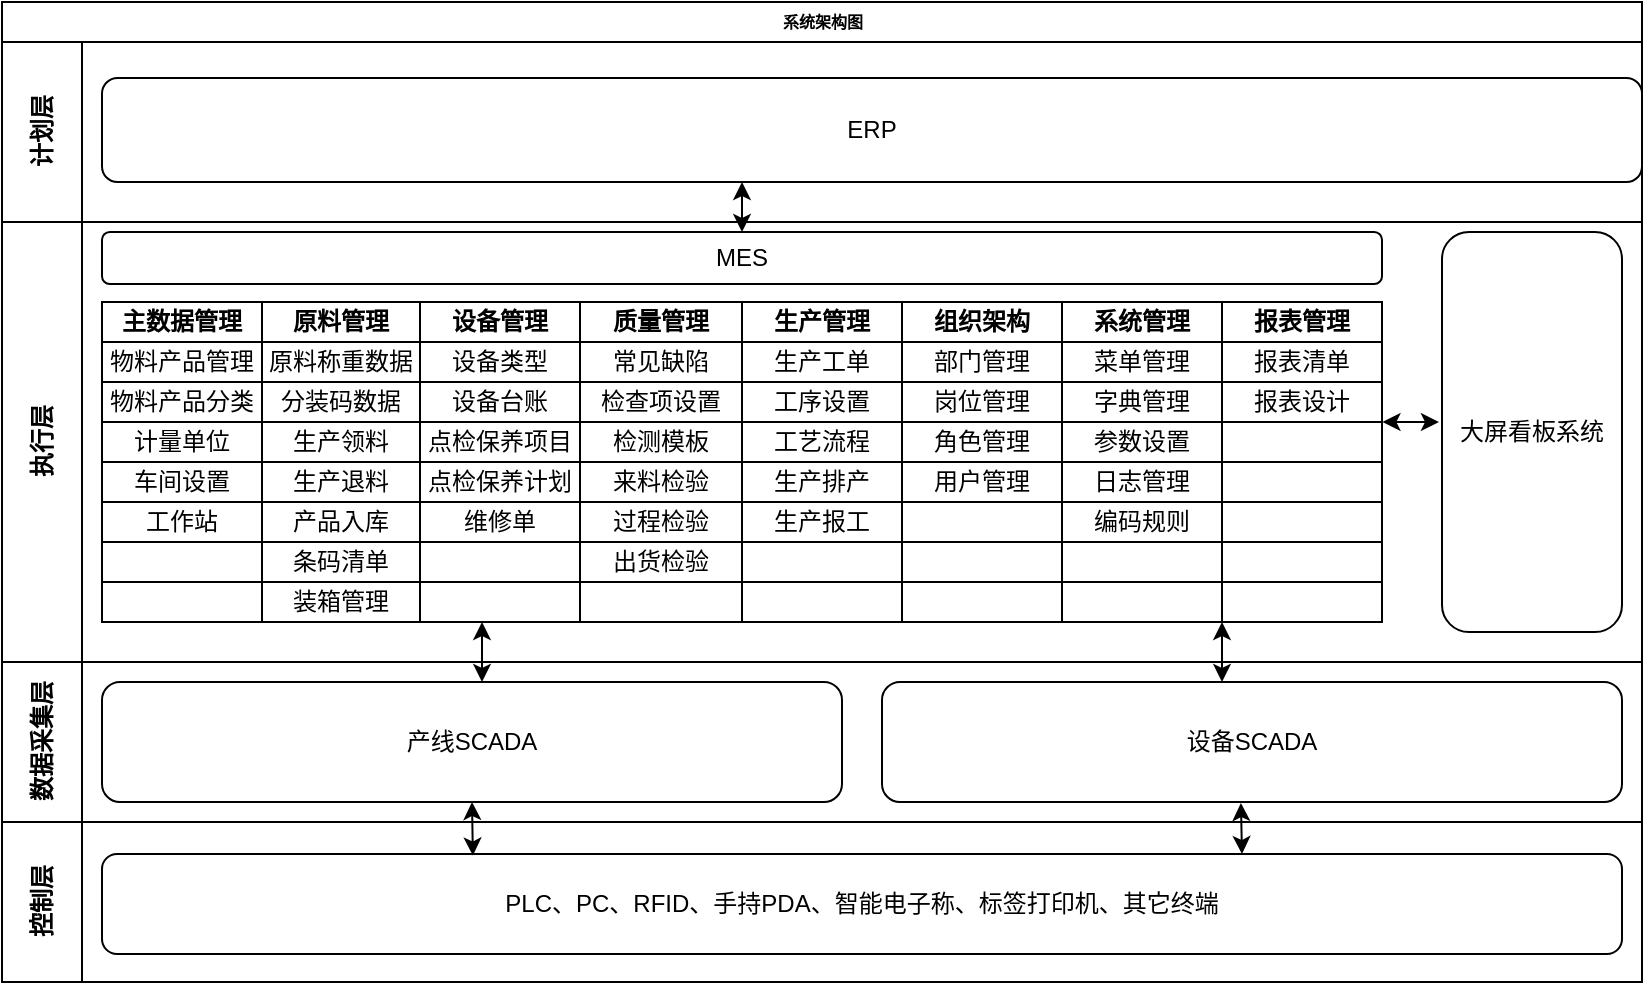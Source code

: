 <mxfile version="21.2.1" type="github">
  <diagram name="Page-1" id="c7488fd3-1785-93aa-aadb-54a6760d102a">
    <mxGraphModel dx="724" dy="385" grid="1" gridSize="10" guides="1" tooltips="1" connect="1" arrows="1" fold="1" page="1" pageScale="1" pageWidth="1100" pageHeight="850" background="none" math="0" shadow="0">
      <root>
        <mxCell id="0" />
        <mxCell id="1" parent="0" />
        <mxCell id="2b4e8129b02d487f-1" value="系统架构图" style="swimlane;html=1;childLayout=stackLayout;horizontal=1;startSize=20;horizontalStack=0;rounded=0;shadow=0;labelBackgroundColor=none;strokeWidth=1;fontFamily=Verdana;fontSize=8;align=center;" parent="1" vertex="1">
          <mxGeometry x="180" y="70" width="820" height="490" as="geometry" />
        </mxCell>
        <mxCell id="2b4e8129b02d487f-2" value="计划层" style="swimlane;html=1;startSize=40;horizontal=0;align=center;" parent="2b4e8129b02d487f-1" vertex="1">
          <mxGeometry y="20" width="820" height="90" as="geometry" />
        </mxCell>
        <mxCell id="jEixtRFuUvfLuJaJq4XK-9" value="ERP" style="rounded=1;whiteSpace=wrap;html=1;" vertex="1" parent="2b4e8129b02d487f-2">
          <mxGeometry x="50" y="18" width="770" height="52" as="geometry" />
        </mxCell>
        <mxCell id="2b4e8129b02d487f-3" value="执行层" style="swimlane;html=1;startSize=40;horizontal=0;" parent="2b4e8129b02d487f-1" vertex="1">
          <mxGeometry y="110" width="820" height="220" as="geometry" />
        </mxCell>
        <mxCell id="jEixtRFuUvfLuJaJq4XK-10" value="MES" style="rounded=1;whiteSpace=wrap;html=1;" vertex="1" parent="2b4e8129b02d487f-3">
          <mxGeometry x="50" y="5" width="640" height="26" as="geometry" />
        </mxCell>
        <mxCell id="jEixtRFuUvfLuJaJq4XK-14" value="" style="childLayout=tableLayout;recursiveResize=0;shadow=0;fillColor=none;" vertex="1" parent="2b4e8129b02d487f-3">
          <mxGeometry x="50" y="40" width="640" height="160" as="geometry" />
        </mxCell>
        <mxCell id="jEixtRFuUvfLuJaJq4XK-15" value="" style="shape=tableRow;horizontal=0;startSize=0;swimlaneHead=0;swimlaneBody=0;top=0;left=0;bottom=0;right=0;dropTarget=0;collapsible=0;recursiveResize=0;expand=0;fontStyle=0;fillColor=none;strokeColor=inherit;" vertex="1" parent="jEixtRFuUvfLuJaJq4XK-14">
          <mxGeometry width="640" height="20" as="geometry" />
        </mxCell>
        <mxCell id="jEixtRFuUvfLuJaJq4XK-31" value="主数据管理" style="connectable=0;recursiveResize=0;strokeColor=inherit;fillColor=none;align=center;whiteSpace=wrap;html=1;fontStyle=1" vertex="1" parent="jEixtRFuUvfLuJaJq4XK-15">
          <mxGeometry width="80" height="20" as="geometry">
            <mxRectangle width="80" height="20" as="alternateBounds" />
          </mxGeometry>
        </mxCell>
        <mxCell id="jEixtRFuUvfLuJaJq4XK-29" value="原料管理" style="connectable=0;recursiveResize=0;strokeColor=inherit;fillColor=none;align=center;whiteSpace=wrap;html=1;fontStyle=1" vertex="1" parent="jEixtRFuUvfLuJaJq4XK-15">
          <mxGeometry x="80" width="79" height="20" as="geometry">
            <mxRectangle width="79" height="20" as="alternateBounds" />
          </mxGeometry>
        </mxCell>
        <mxCell id="jEixtRFuUvfLuJaJq4XK-27" value="&lt;b&gt;设备管理&lt;/b&gt;" style="connectable=0;recursiveResize=0;strokeColor=inherit;fillColor=none;align=center;whiteSpace=wrap;html=1;" vertex="1" parent="jEixtRFuUvfLuJaJq4XK-15">
          <mxGeometry x="159" width="80" height="20" as="geometry">
            <mxRectangle width="80" height="20" as="alternateBounds" />
          </mxGeometry>
        </mxCell>
        <mxCell id="jEixtRFuUvfLuJaJq4XK-16" value="&lt;b&gt;质量管理&lt;/b&gt;" style="connectable=0;recursiveResize=0;strokeColor=inherit;fillColor=none;align=center;whiteSpace=wrap;html=1;" vertex="1" parent="jEixtRFuUvfLuJaJq4XK-15">
          <mxGeometry x="239" width="81" height="20" as="geometry">
            <mxRectangle width="81" height="20" as="alternateBounds" />
          </mxGeometry>
        </mxCell>
        <mxCell id="jEixtRFuUvfLuJaJq4XK-17" value="&lt;b&gt;生产管理&lt;/b&gt;" style="connectable=0;recursiveResize=0;strokeColor=inherit;fillColor=none;align=center;whiteSpace=wrap;html=1;" vertex="1" parent="jEixtRFuUvfLuJaJq4XK-15">
          <mxGeometry x="320" width="80" height="20" as="geometry">
            <mxRectangle width="80" height="20" as="alternateBounds" />
          </mxGeometry>
        </mxCell>
        <mxCell id="jEixtRFuUvfLuJaJq4XK-18" value="&lt;b&gt;组织架构&lt;/b&gt;" style="connectable=0;recursiveResize=0;strokeColor=inherit;fillColor=none;align=center;whiteSpace=wrap;html=1;" vertex="1" parent="jEixtRFuUvfLuJaJq4XK-15">
          <mxGeometry x="400" width="80" height="20" as="geometry">
            <mxRectangle width="80" height="20" as="alternateBounds" />
          </mxGeometry>
        </mxCell>
        <mxCell id="jEixtRFuUvfLuJaJq4XK-83" value="&lt;b&gt;系统管理&lt;/b&gt;" style="connectable=0;recursiveResize=0;strokeColor=inherit;fillColor=none;align=center;whiteSpace=wrap;html=1;" vertex="1" parent="jEixtRFuUvfLuJaJq4XK-15">
          <mxGeometry x="480" width="80" height="20" as="geometry">
            <mxRectangle width="80" height="20" as="alternateBounds" />
          </mxGeometry>
        </mxCell>
        <mxCell id="jEixtRFuUvfLuJaJq4XK-91" value="&lt;b&gt;报表管理&lt;/b&gt;" style="connectable=0;recursiveResize=0;strokeColor=inherit;fillColor=none;align=center;whiteSpace=wrap;html=1;" vertex="1" parent="jEixtRFuUvfLuJaJq4XK-15">
          <mxGeometry x="560" width="80" height="20" as="geometry">
            <mxRectangle width="80" height="20" as="alternateBounds" />
          </mxGeometry>
        </mxCell>
        <mxCell id="jEixtRFuUvfLuJaJq4XK-19" style="shape=tableRow;horizontal=0;startSize=0;swimlaneHead=0;swimlaneBody=0;top=0;left=0;bottom=0;right=0;dropTarget=0;collapsible=0;recursiveResize=0;expand=0;fontStyle=0;fillColor=none;strokeColor=inherit;" vertex="1" parent="jEixtRFuUvfLuJaJq4XK-14">
          <mxGeometry y="20" width="640" height="20" as="geometry" />
        </mxCell>
        <mxCell id="jEixtRFuUvfLuJaJq4XK-32" value="物料产品管理" style="connectable=0;recursiveResize=0;strokeColor=inherit;fillColor=none;align=center;whiteSpace=wrap;html=1;" vertex="1" parent="jEixtRFuUvfLuJaJq4XK-19">
          <mxGeometry width="80" height="20" as="geometry">
            <mxRectangle width="80" height="20" as="alternateBounds" />
          </mxGeometry>
        </mxCell>
        <mxCell id="jEixtRFuUvfLuJaJq4XK-30" value="原料称重数据" style="connectable=0;recursiveResize=0;strokeColor=inherit;fillColor=none;align=center;whiteSpace=wrap;html=1;" vertex="1" parent="jEixtRFuUvfLuJaJq4XK-19">
          <mxGeometry x="80" width="79" height="20" as="geometry">
            <mxRectangle width="79" height="20" as="alternateBounds" />
          </mxGeometry>
        </mxCell>
        <mxCell id="jEixtRFuUvfLuJaJq4XK-28" value="设备类型" style="connectable=0;recursiveResize=0;strokeColor=inherit;fillColor=none;align=center;whiteSpace=wrap;html=1;" vertex="1" parent="jEixtRFuUvfLuJaJq4XK-19">
          <mxGeometry x="159" width="80" height="20" as="geometry">
            <mxRectangle width="80" height="20" as="alternateBounds" />
          </mxGeometry>
        </mxCell>
        <mxCell id="jEixtRFuUvfLuJaJq4XK-20" value="常见缺陷" style="connectable=0;recursiveResize=0;strokeColor=inherit;fillColor=none;align=center;whiteSpace=wrap;html=1;" vertex="1" parent="jEixtRFuUvfLuJaJq4XK-19">
          <mxGeometry x="239" width="81" height="20" as="geometry">
            <mxRectangle width="81" height="20" as="alternateBounds" />
          </mxGeometry>
        </mxCell>
        <mxCell id="jEixtRFuUvfLuJaJq4XK-21" value="生产工单" style="connectable=0;recursiveResize=0;strokeColor=inherit;fillColor=none;align=center;whiteSpace=wrap;html=1;" vertex="1" parent="jEixtRFuUvfLuJaJq4XK-19">
          <mxGeometry x="320" width="80" height="20" as="geometry">
            <mxRectangle width="80" height="20" as="alternateBounds" />
          </mxGeometry>
        </mxCell>
        <mxCell id="jEixtRFuUvfLuJaJq4XK-22" value="部门管理" style="connectable=0;recursiveResize=0;strokeColor=inherit;fillColor=none;align=center;whiteSpace=wrap;html=1;" vertex="1" parent="jEixtRFuUvfLuJaJq4XK-19">
          <mxGeometry x="400" width="80" height="20" as="geometry">
            <mxRectangle width="80" height="20" as="alternateBounds" />
          </mxGeometry>
        </mxCell>
        <mxCell id="jEixtRFuUvfLuJaJq4XK-84" value="菜单管理" style="connectable=0;recursiveResize=0;strokeColor=inherit;fillColor=none;align=center;whiteSpace=wrap;html=1;" vertex="1" parent="jEixtRFuUvfLuJaJq4XK-19">
          <mxGeometry x="480" width="80" height="20" as="geometry">
            <mxRectangle width="80" height="20" as="alternateBounds" />
          </mxGeometry>
        </mxCell>
        <mxCell id="jEixtRFuUvfLuJaJq4XK-92" value="报表清单" style="connectable=0;recursiveResize=0;strokeColor=inherit;fillColor=none;align=center;whiteSpace=wrap;html=1;" vertex="1" parent="jEixtRFuUvfLuJaJq4XK-19">
          <mxGeometry x="560" width="80" height="20" as="geometry">
            <mxRectangle width="80" height="20" as="alternateBounds" />
          </mxGeometry>
        </mxCell>
        <mxCell id="jEixtRFuUvfLuJaJq4XK-33" style="shape=tableRow;horizontal=0;startSize=0;swimlaneHead=0;swimlaneBody=0;top=0;left=0;bottom=0;right=0;dropTarget=0;collapsible=0;recursiveResize=0;expand=0;fontStyle=0;fillColor=none;strokeColor=inherit;" vertex="1" parent="jEixtRFuUvfLuJaJq4XK-14">
          <mxGeometry y="40" width="640" height="20" as="geometry" />
        </mxCell>
        <mxCell id="jEixtRFuUvfLuJaJq4XK-34" value="物料产品分类" style="connectable=0;recursiveResize=0;strokeColor=inherit;fillColor=none;align=center;whiteSpace=wrap;html=1;" vertex="1" parent="jEixtRFuUvfLuJaJq4XK-33">
          <mxGeometry width="80" height="20" as="geometry">
            <mxRectangle width="80" height="20" as="alternateBounds" />
          </mxGeometry>
        </mxCell>
        <mxCell id="jEixtRFuUvfLuJaJq4XK-35" value="分装码数据" style="connectable=0;recursiveResize=0;strokeColor=inherit;fillColor=none;align=center;whiteSpace=wrap;html=1;" vertex="1" parent="jEixtRFuUvfLuJaJq4XK-33">
          <mxGeometry x="80" width="79" height="20" as="geometry">
            <mxRectangle width="79" height="20" as="alternateBounds" />
          </mxGeometry>
        </mxCell>
        <mxCell id="jEixtRFuUvfLuJaJq4XK-36" value="设备台账" style="connectable=0;recursiveResize=0;strokeColor=inherit;fillColor=none;align=center;whiteSpace=wrap;html=1;" vertex="1" parent="jEixtRFuUvfLuJaJq4XK-33">
          <mxGeometry x="159" width="80" height="20" as="geometry">
            <mxRectangle width="80" height="20" as="alternateBounds" />
          </mxGeometry>
        </mxCell>
        <mxCell id="jEixtRFuUvfLuJaJq4XK-37" value="检查项设置" style="connectable=0;recursiveResize=0;strokeColor=inherit;fillColor=none;align=center;whiteSpace=wrap;html=1;" vertex="1" parent="jEixtRFuUvfLuJaJq4XK-33">
          <mxGeometry x="239" width="81" height="20" as="geometry">
            <mxRectangle width="81" height="20" as="alternateBounds" />
          </mxGeometry>
        </mxCell>
        <mxCell id="jEixtRFuUvfLuJaJq4XK-38" value="工序设置" style="connectable=0;recursiveResize=0;strokeColor=inherit;fillColor=none;align=center;whiteSpace=wrap;html=1;" vertex="1" parent="jEixtRFuUvfLuJaJq4XK-33">
          <mxGeometry x="320" width="80" height="20" as="geometry">
            <mxRectangle width="80" height="20" as="alternateBounds" />
          </mxGeometry>
        </mxCell>
        <mxCell id="jEixtRFuUvfLuJaJq4XK-39" value="岗位管理" style="connectable=0;recursiveResize=0;strokeColor=inherit;fillColor=none;align=center;whiteSpace=wrap;html=1;" vertex="1" parent="jEixtRFuUvfLuJaJq4XK-33">
          <mxGeometry x="400" width="80" height="20" as="geometry">
            <mxRectangle width="80" height="20" as="alternateBounds" />
          </mxGeometry>
        </mxCell>
        <mxCell id="jEixtRFuUvfLuJaJq4XK-85" value="字典管理" style="connectable=0;recursiveResize=0;strokeColor=inherit;fillColor=none;align=center;whiteSpace=wrap;html=1;" vertex="1" parent="jEixtRFuUvfLuJaJq4XK-33">
          <mxGeometry x="480" width="80" height="20" as="geometry">
            <mxRectangle width="80" height="20" as="alternateBounds" />
          </mxGeometry>
        </mxCell>
        <mxCell id="jEixtRFuUvfLuJaJq4XK-93" value="报表设计" style="connectable=0;recursiveResize=0;strokeColor=inherit;fillColor=none;align=center;whiteSpace=wrap;html=1;" vertex="1" parent="jEixtRFuUvfLuJaJq4XK-33">
          <mxGeometry x="560" width="80" height="20" as="geometry">
            <mxRectangle width="80" height="20" as="alternateBounds" />
          </mxGeometry>
        </mxCell>
        <mxCell id="jEixtRFuUvfLuJaJq4XK-40" style="shape=tableRow;horizontal=0;startSize=0;swimlaneHead=0;swimlaneBody=0;top=0;left=0;bottom=0;right=0;dropTarget=0;collapsible=0;recursiveResize=0;expand=0;fontStyle=0;fillColor=none;strokeColor=inherit;" vertex="1" parent="jEixtRFuUvfLuJaJq4XK-14">
          <mxGeometry y="60" width="640" height="20" as="geometry" />
        </mxCell>
        <mxCell id="jEixtRFuUvfLuJaJq4XK-41" value="计量单位" style="connectable=0;recursiveResize=0;strokeColor=inherit;fillColor=none;align=center;whiteSpace=wrap;html=1;" vertex="1" parent="jEixtRFuUvfLuJaJq4XK-40">
          <mxGeometry width="80" height="20" as="geometry">
            <mxRectangle width="80" height="20" as="alternateBounds" />
          </mxGeometry>
        </mxCell>
        <mxCell id="jEixtRFuUvfLuJaJq4XK-42" value="生产领料" style="connectable=0;recursiveResize=0;strokeColor=inherit;fillColor=none;align=center;whiteSpace=wrap;html=1;" vertex="1" parent="jEixtRFuUvfLuJaJq4XK-40">
          <mxGeometry x="80" width="79" height="20" as="geometry">
            <mxRectangle width="79" height="20" as="alternateBounds" />
          </mxGeometry>
        </mxCell>
        <mxCell id="jEixtRFuUvfLuJaJq4XK-43" value="点检保养项目" style="connectable=0;recursiveResize=0;strokeColor=inherit;fillColor=none;align=center;whiteSpace=wrap;html=1;" vertex="1" parent="jEixtRFuUvfLuJaJq4XK-40">
          <mxGeometry x="159" width="80" height="20" as="geometry">
            <mxRectangle width="80" height="20" as="alternateBounds" />
          </mxGeometry>
        </mxCell>
        <mxCell id="jEixtRFuUvfLuJaJq4XK-44" value="检测模板" style="connectable=0;recursiveResize=0;strokeColor=inherit;fillColor=none;align=center;whiteSpace=wrap;html=1;" vertex="1" parent="jEixtRFuUvfLuJaJq4XK-40">
          <mxGeometry x="239" width="81" height="20" as="geometry">
            <mxRectangle width="81" height="20" as="alternateBounds" />
          </mxGeometry>
        </mxCell>
        <mxCell id="jEixtRFuUvfLuJaJq4XK-45" value="工艺流程" style="connectable=0;recursiveResize=0;strokeColor=inherit;fillColor=none;align=center;whiteSpace=wrap;html=1;" vertex="1" parent="jEixtRFuUvfLuJaJq4XK-40">
          <mxGeometry x="320" width="80" height="20" as="geometry">
            <mxRectangle width="80" height="20" as="alternateBounds" />
          </mxGeometry>
        </mxCell>
        <mxCell id="jEixtRFuUvfLuJaJq4XK-46" value="角色管理" style="connectable=0;recursiveResize=0;strokeColor=inherit;fillColor=none;align=center;whiteSpace=wrap;html=1;" vertex="1" parent="jEixtRFuUvfLuJaJq4XK-40">
          <mxGeometry x="400" width="80" height="20" as="geometry">
            <mxRectangle width="80" height="20" as="alternateBounds" />
          </mxGeometry>
        </mxCell>
        <mxCell id="jEixtRFuUvfLuJaJq4XK-86" value="参数设置" style="connectable=0;recursiveResize=0;strokeColor=inherit;fillColor=none;align=center;whiteSpace=wrap;html=1;" vertex="1" parent="jEixtRFuUvfLuJaJq4XK-40">
          <mxGeometry x="480" width="80" height="20" as="geometry">
            <mxRectangle width="80" height="20" as="alternateBounds" />
          </mxGeometry>
        </mxCell>
        <mxCell id="jEixtRFuUvfLuJaJq4XK-94" style="connectable=0;recursiveResize=0;strokeColor=inherit;fillColor=none;align=center;whiteSpace=wrap;html=1;" vertex="1" parent="jEixtRFuUvfLuJaJq4XK-40">
          <mxGeometry x="560" width="80" height="20" as="geometry">
            <mxRectangle width="80" height="20" as="alternateBounds" />
          </mxGeometry>
        </mxCell>
        <mxCell id="jEixtRFuUvfLuJaJq4XK-54" style="shape=tableRow;horizontal=0;startSize=0;swimlaneHead=0;swimlaneBody=0;top=0;left=0;bottom=0;right=0;dropTarget=0;collapsible=0;recursiveResize=0;expand=0;fontStyle=0;fillColor=none;strokeColor=inherit;" vertex="1" parent="jEixtRFuUvfLuJaJq4XK-14">
          <mxGeometry y="80" width="640" height="20" as="geometry" />
        </mxCell>
        <mxCell id="jEixtRFuUvfLuJaJq4XK-55" value="车间设置" style="connectable=0;recursiveResize=0;strokeColor=inherit;fillColor=none;align=center;whiteSpace=wrap;html=1;" vertex="1" parent="jEixtRFuUvfLuJaJq4XK-54">
          <mxGeometry width="80" height="20" as="geometry">
            <mxRectangle width="80" height="20" as="alternateBounds" />
          </mxGeometry>
        </mxCell>
        <mxCell id="jEixtRFuUvfLuJaJq4XK-56" value="生产退料" style="connectable=0;recursiveResize=0;strokeColor=inherit;fillColor=none;align=center;whiteSpace=wrap;html=1;" vertex="1" parent="jEixtRFuUvfLuJaJq4XK-54">
          <mxGeometry x="80" width="79" height="20" as="geometry">
            <mxRectangle width="79" height="20" as="alternateBounds" />
          </mxGeometry>
        </mxCell>
        <mxCell id="jEixtRFuUvfLuJaJq4XK-57" value="点检保养计划" style="connectable=0;recursiveResize=0;strokeColor=inherit;fillColor=none;align=center;whiteSpace=wrap;html=1;" vertex="1" parent="jEixtRFuUvfLuJaJq4XK-54">
          <mxGeometry x="159" width="80" height="20" as="geometry">
            <mxRectangle width="80" height="20" as="alternateBounds" />
          </mxGeometry>
        </mxCell>
        <mxCell id="jEixtRFuUvfLuJaJq4XK-58" value="来料检验" style="connectable=0;recursiveResize=0;strokeColor=inherit;fillColor=none;align=center;whiteSpace=wrap;html=1;" vertex="1" parent="jEixtRFuUvfLuJaJq4XK-54">
          <mxGeometry x="239" width="81" height="20" as="geometry">
            <mxRectangle width="81" height="20" as="alternateBounds" />
          </mxGeometry>
        </mxCell>
        <mxCell id="jEixtRFuUvfLuJaJq4XK-59" value="生产排产" style="connectable=0;recursiveResize=0;strokeColor=inherit;fillColor=none;align=center;whiteSpace=wrap;html=1;" vertex="1" parent="jEixtRFuUvfLuJaJq4XK-54">
          <mxGeometry x="320" width="80" height="20" as="geometry">
            <mxRectangle width="80" height="20" as="alternateBounds" />
          </mxGeometry>
        </mxCell>
        <mxCell id="jEixtRFuUvfLuJaJq4XK-60" value="用户管理" style="connectable=0;recursiveResize=0;strokeColor=inherit;fillColor=none;align=center;whiteSpace=wrap;html=1;" vertex="1" parent="jEixtRFuUvfLuJaJq4XK-54">
          <mxGeometry x="400" width="80" height="20" as="geometry">
            <mxRectangle width="80" height="20" as="alternateBounds" />
          </mxGeometry>
        </mxCell>
        <mxCell id="jEixtRFuUvfLuJaJq4XK-87" value="日志管理" style="connectable=0;recursiveResize=0;strokeColor=inherit;fillColor=none;align=center;whiteSpace=wrap;html=1;" vertex="1" parent="jEixtRFuUvfLuJaJq4XK-54">
          <mxGeometry x="480" width="80" height="20" as="geometry">
            <mxRectangle width="80" height="20" as="alternateBounds" />
          </mxGeometry>
        </mxCell>
        <mxCell id="jEixtRFuUvfLuJaJq4XK-95" style="connectable=0;recursiveResize=0;strokeColor=inherit;fillColor=none;align=center;whiteSpace=wrap;html=1;" vertex="1" parent="jEixtRFuUvfLuJaJq4XK-54">
          <mxGeometry x="560" width="80" height="20" as="geometry">
            <mxRectangle width="80" height="20" as="alternateBounds" />
          </mxGeometry>
        </mxCell>
        <mxCell id="jEixtRFuUvfLuJaJq4XK-47" style="shape=tableRow;horizontal=0;startSize=0;swimlaneHead=0;swimlaneBody=0;top=0;left=0;bottom=0;right=0;dropTarget=0;collapsible=0;recursiveResize=0;expand=0;fontStyle=0;fillColor=none;strokeColor=inherit;" vertex="1" parent="jEixtRFuUvfLuJaJq4XK-14">
          <mxGeometry y="100" width="640" height="20" as="geometry" />
        </mxCell>
        <mxCell id="jEixtRFuUvfLuJaJq4XK-48" value="工作站" style="connectable=0;recursiveResize=0;strokeColor=inherit;fillColor=none;align=center;whiteSpace=wrap;html=1;" vertex="1" parent="jEixtRFuUvfLuJaJq4XK-47">
          <mxGeometry width="80" height="20" as="geometry">
            <mxRectangle width="80" height="20" as="alternateBounds" />
          </mxGeometry>
        </mxCell>
        <mxCell id="jEixtRFuUvfLuJaJq4XK-49" value="产品入库" style="connectable=0;recursiveResize=0;strokeColor=inherit;fillColor=none;align=center;whiteSpace=wrap;html=1;" vertex="1" parent="jEixtRFuUvfLuJaJq4XK-47">
          <mxGeometry x="80" width="79" height="20" as="geometry">
            <mxRectangle width="79" height="20" as="alternateBounds" />
          </mxGeometry>
        </mxCell>
        <mxCell id="jEixtRFuUvfLuJaJq4XK-50" value="维修单" style="connectable=0;recursiveResize=0;strokeColor=inherit;fillColor=none;align=center;whiteSpace=wrap;html=1;" vertex="1" parent="jEixtRFuUvfLuJaJq4XK-47">
          <mxGeometry x="159" width="80" height="20" as="geometry">
            <mxRectangle width="80" height="20" as="alternateBounds" />
          </mxGeometry>
        </mxCell>
        <mxCell id="jEixtRFuUvfLuJaJq4XK-51" value="过程检验" style="connectable=0;recursiveResize=0;strokeColor=inherit;fillColor=none;align=center;whiteSpace=wrap;html=1;" vertex="1" parent="jEixtRFuUvfLuJaJq4XK-47">
          <mxGeometry x="239" width="81" height="20" as="geometry">
            <mxRectangle width="81" height="20" as="alternateBounds" />
          </mxGeometry>
        </mxCell>
        <mxCell id="jEixtRFuUvfLuJaJq4XK-52" value="生产报工" style="connectable=0;recursiveResize=0;strokeColor=inherit;fillColor=none;align=center;whiteSpace=wrap;html=1;" vertex="1" parent="jEixtRFuUvfLuJaJq4XK-47">
          <mxGeometry x="320" width="80" height="20" as="geometry">
            <mxRectangle width="80" height="20" as="alternateBounds" />
          </mxGeometry>
        </mxCell>
        <mxCell id="jEixtRFuUvfLuJaJq4XK-53" style="connectable=0;recursiveResize=0;strokeColor=inherit;fillColor=none;align=center;whiteSpace=wrap;html=1;" vertex="1" parent="jEixtRFuUvfLuJaJq4XK-47">
          <mxGeometry x="400" width="80" height="20" as="geometry">
            <mxRectangle width="80" height="20" as="alternateBounds" />
          </mxGeometry>
        </mxCell>
        <mxCell id="jEixtRFuUvfLuJaJq4XK-88" value="编码规则" style="connectable=0;recursiveResize=0;strokeColor=inherit;fillColor=none;align=center;whiteSpace=wrap;html=1;" vertex="1" parent="jEixtRFuUvfLuJaJq4XK-47">
          <mxGeometry x="480" width="80" height="20" as="geometry">
            <mxRectangle width="80" height="20" as="alternateBounds" />
          </mxGeometry>
        </mxCell>
        <mxCell id="jEixtRFuUvfLuJaJq4XK-96" style="connectable=0;recursiveResize=0;strokeColor=inherit;fillColor=none;align=center;whiteSpace=wrap;html=1;" vertex="1" parent="jEixtRFuUvfLuJaJq4XK-47">
          <mxGeometry x="560" width="80" height="20" as="geometry">
            <mxRectangle width="80" height="20" as="alternateBounds" />
          </mxGeometry>
        </mxCell>
        <mxCell id="jEixtRFuUvfLuJaJq4XK-68" style="shape=tableRow;horizontal=0;startSize=0;swimlaneHead=0;swimlaneBody=0;top=0;left=0;bottom=0;right=0;dropTarget=0;collapsible=0;recursiveResize=0;expand=0;fontStyle=0;fillColor=none;strokeColor=inherit;" vertex="1" parent="jEixtRFuUvfLuJaJq4XK-14">
          <mxGeometry y="120" width="640" height="20" as="geometry" />
        </mxCell>
        <mxCell id="jEixtRFuUvfLuJaJq4XK-69" style="connectable=0;recursiveResize=0;strokeColor=inherit;fillColor=none;align=center;whiteSpace=wrap;html=1;" vertex="1" parent="jEixtRFuUvfLuJaJq4XK-68">
          <mxGeometry width="80" height="20" as="geometry">
            <mxRectangle width="80" height="20" as="alternateBounds" />
          </mxGeometry>
        </mxCell>
        <mxCell id="jEixtRFuUvfLuJaJq4XK-70" value="条码清单" style="connectable=0;recursiveResize=0;strokeColor=inherit;fillColor=none;align=center;whiteSpace=wrap;html=1;" vertex="1" parent="jEixtRFuUvfLuJaJq4XK-68">
          <mxGeometry x="80" width="79" height="20" as="geometry">
            <mxRectangle width="79" height="20" as="alternateBounds" />
          </mxGeometry>
        </mxCell>
        <mxCell id="jEixtRFuUvfLuJaJq4XK-71" style="connectable=0;recursiveResize=0;strokeColor=inherit;fillColor=none;align=center;whiteSpace=wrap;html=1;" vertex="1" parent="jEixtRFuUvfLuJaJq4XK-68">
          <mxGeometry x="159" width="80" height="20" as="geometry">
            <mxRectangle width="80" height="20" as="alternateBounds" />
          </mxGeometry>
        </mxCell>
        <mxCell id="jEixtRFuUvfLuJaJq4XK-72" value="出货检验" style="connectable=0;recursiveResize=0;strokeColor=inherit;fillColor=none;align=center;whiteSpace=wrap;html=1;" vertex="1" parent="jEixtRFuUvfLuJaJq4XK-68">
          <mxGeometry x="239" width="81" height="20" as="geometry">
            <mxRectangle width="81" height="20" as="alternateBounds" />
          </mxGeometry>
        </mxCell>
        <mxCell id="jEixtRFuUvfLuJaJq4XK-73" style="connectable=0;recursiveResize=0;strokeColor=inherit;fillColor=none;align=center;whiteSpace=wrap;html=1;" vertex="1" parent="jEixtRFuUvfLuJaJq4XK-68">
          <mxGeometry x="320" width="80" height="20" as="geometry">
            <mxRectangle width="80" height="20" as="alternateBounds" />
          </mxGeometry>
        </mxCell>
        <mxCell id="jEixtRFuUvfLuJaJq4XK-74" style="connectable=0;recursiveResize=0;strokeColor=inherit;fillColor=none;align=center;whiteSpace=wrap;html=1;" vertex="1" parent="jEixtRFuUvfLuJaJq4XK-68">
          <mxGeometry x="400" width="80" height="20" as="geometry">
            <mxRectangle width="80" height="20" as="alternateBounds" />
          </mxGeometry>
        </mxCell>
        <mxCell id="jEixtRFuUvfLuJaJq4XK-89" style="connectable=0;recursiveResize=0;strokeColor=inherit;fillColor=none;align=center;whiteSpace=wrap;html=1;" vertex="1" parent="jEixtRFuUvfLuJaJq4XK-68">
          <mxGeometry x="480" width="80" height="20" as="geometry">
            <mxRectangle width="80" height="20" as="alternateBounds" />
          </mxGeometry>
        </mxCell>
        <mxCell id="jEixtRFuUvfLuJaJq4XK-97" style="connectable=0;recursiveResize=0;strokeColor=inherit;fillColor=none;align=center;whiteSpace=wrap;html=1;" vertex="1" parent="jEixtRFuUvfLuJaJq4XK-68">
          <mxGeometry x="560" width="80" height="20" as="geometry">
            <mxRectangle width="80" height="20" as="alternateBounds" />
          </mxGeometry>
        </mxCell>
        <mxCell id="jEixtRFuUvfLuJaJq4XK-61" style="shape=tableRow;horizontal=0;startSize=0;swimlaneHead=0;swimlaneBody=0;top=0;left=0;bottom=0;right=0;dropTarget=0;collapsible=0;recursiveResize=0;expand=0;fontStyle=0;fillColor=none;strokeColor=inherit;" vertex="1" parent="jEixtRFuUvfLuJaJq4XK-14">
          <mxGeometry y="140" width="640" height="20" as="geometry" />
        </mxCell>
        <mxCell id="jEixtRFuUvfLuJaJq4XK-62" style="connectable=0;recursiveResize=0;strokeColor=inherit;fillColor=none;align=center;whiteSpace=wrap;html=1;" vertex="1" parent="jEixtRFuUvfLuJaJq4XK-61">
          <mxGeometry width="80" height="20" as="geometry">
            <mxRectangle width="80" height="20" as="alternateBounds" />
          </mxGeometry>
        </mxCell>
        <mxCell id="jEixtRFuUvfLuJaJq4XK-63" value="装箱管理" style="connectable=0;recursiveResize=0;strokeColor=inherit;fillColor=none;align=center;whiteSpace=wrap;html=1;" vertex="1" parent="jEixtRFuUvfLuJaJq4XK-61">
          <mxGeometry x="80" width="79" height="20" as="geometry">
            <mxRectangle width="79" height="20" as="alternateBounds" />
          </mxGeometry>
        </mxCell>
        <mxCell id="jEixtRFuUvfLuJaJq4XK-64" style="connectable=0;recursiveResize=0;strokeColor=inherit;fillColor=none;align=center;whiteSpace=wrap;html=1;" vertex="1" parent="jEixtRFuUvfLuJaJq4XK-61">
          <mxGeometry x="159" width="80" height="20" as="geometry">
            <mxRectangle width="80" height="20" as="alternateBounds" />
          </mxGeometry>
        </mxCell>
        <mxCell id="jEixtRFuUvfLuJaJq4XK-65" style="connectable=0;recursiveResize=0;strokeColor=inherit;fillColor=none;align=center;whiteSpace=wrap;html=1;" vertex="1" parent="jEixtRFuUvfLuJaJq4XK-61">
          <mxGeometry x="239" width="81" height="20" as="geometry">
            <mxRectangle width="81" height="20" as="alternateBounds" />
          </mxGeometry>
        </mxCell>
        <mxCell id="jEixtRFuUvfLuJaJq4XK-66" style="connectable=0;recursiveResize=0;strokeColor=inherit;fillColor=none;align=center;whiteSpace=wrap;html=1;" vertex="1" parent="jEixtRFuUvfLuJaJq4XK-61">
          <mxGeometry x="320" width="80" height="20" as="geometry">
            <mxRectangle width="80" height="20" as="alternateBounds" />
          </mxGeometry>
        </mxCell>
        <mxCell id="jEixtRFuUvfLuJaJq4XK-67" style="connectable=0;recursiveResize=0;strokeColor=inherit;fillColor=none;align=center;whiteSpace=wrap;html=1;" vertex="1" parent="jEixtRFuUvfLuJaJq4XK-61">
          <mxGeometry x="400" width="80" height="20" as="geometry">
            <mxRectangle width="80" height="20" as="alternateBounds" />
          </mxGeometry>
        </mxCell>
        <mxCell id="jEixtRFuUvfLuJaJq4XK-90" style="connectable=0;recursiveResize=0;strokeColor=inherit;fillColor=none;align=center;whiteSpace=wrap;html=1;" vertex="1" parent="jEixtRFuUvfLuJaJq4XK-61">
          <mxGeometry x="480" width="80" height="20" as="geometry">
            <mxRectangle width="80" height="20" as="alternateBounds" />
          </mxGeometry>
        </mxCell>
        <mxCell id="jEixtRFuUvfLuJaJq4XK-98" style="connectable=0;recursiveResize=0;strokeColor=inherit;fillColor=none;align=center;whiteSpace=wrap;html=1;" vertex="1" parent="jEixtRFuUvfLuJaJq4XK-61">
          <mxGeometry x="560" width="80" height="20" as="geometry">
            <mxRectangle width="80" height="20" as="alternateBounds" />
          </mxGeometry>
        </mxCell>
        <mxCell id="jEixtRFuUvfLuJaJq4XK-102" value="大屏看板系统" style="rounded=1;whiteSpace=wrap;html=1;" vertex="1" parent="2b4e8129b02d487f-3">
          <mxGeometry x="720" y="5" width="90" height="200" as="geometry" />
        </mxCell>
        <mxCell id="jEixtRFuUvfLuJaJq4XK-109" value="" style="endArrow=classic;startArrow=classic;html=1;rounded=0;" edge="1" parent="2b4e8129b02d487f-3">
          <mxGeometry width="50" height="50" relative="1" as="geometry">
            <mxPoint x="610" y="230" as="sourcePoint" />
            <mxPoint x="610" y="200" as="targetPoint" />
          </mxGeometry>
        </mxCell>
        <mxCell id="jEixtRFuUvfLuJaJq4XK-114" value="" style="endArrow=classic;startArrow=classic;html=1;rounded=0;exitX=-0.017;exitY=0.475;exitDx=0;exitDy=0;exitPerimeter=0;" edge="1" parent="2b4e8129b02d487f-3" source="jEixtRFuUvfLuJaJq4XK-102">
          <mxGeometry width="50" height="50" relative="1" as="geometry">
            <mxPoint x="690" y="120" as="sourcePoint" />
            <mxPoint x="690.24" y="100" as="targetPoint" />
          </mxGeometry>
        </mxCell>
        <mxCell id="jEixtRFuUvfLuJaJq4XK-108" value="" style="endArrow=classic;startArrow=classic;html=1;rounded=0;" edge="1" parent="2b4e8129b02d487f-3">
          <mxGeometry width="50" height="50" relative="1" as="geometry">
            <mxPoint x="240" y="230" as="sourcePoint" />
            <mxPoint x="240" y="200" as="targetPoint" />
          </mxGeometry>
        </mxCell>
        <mxCell id="2b4e8129b02d487f-4" value="数据采集层" style="swimlane;html=1;startSize=40;horizontal=0;" parent="2b4e8129b02d487f-1" vertex="1">
          <mxGeometry y="330" width="820" height="80" as="geometry" />
        </mxCell>
        <mxCell id="jEixtRFuUvfLuJaJq4XK-99" value="产线SCADA" style="rounded=1;whiteSpace=wrap;html=1;" vertex="1" parent="2b4e8129b02d487f-4">
          <mxGeometry x="50" y="10" width="370" height="60" as="geometry" />
        </mxCell>
        <mxCell id="jEixtRFuUvfLuJaJq4XK-100" value="设备SCADA" style="rounded=1;whiteSpace=wrap;html=1;" vertex="1" parent="2b4e8129b02d487f-4">
          <mxGeometry x="440" y="10" width="370" height="60" as="geometry" />
        </mxCell>
        <mxCell id="jEixtRFuUvfLuJaJq4XK-104" value="" style="endArrow=classic;startArrow=classic;html=1;rounded=0;exitX=0.5;exitY=0;exitDx=0;exitDy=0;" edge="1" parent="2b4e8129b02d487f-1" source="jEixtRFuUvfLuJaJq4XK-10">
          <mxGeometry width="50" height="50" relative="1" as="geometry">
            <mxPoint x="345" y="115" as="sourcePoint" />
            <mxPoint x="370" y="90" as="targetPoint" />
            <Array as="points">
              <mxPoint x="370" y="90" />
            </Array>
          </mxGeometry>
        </mxCell>
        <mxCell id="jEixtRFuUvfLuJaJq4XK-1" value="控制层" style="swimlane;html=1;startSize=40;horizontal=0;" vertex="1" parent="2b4e8129b02d487f-1">
          <mxGeometry y="410" width="820" height="80" as="geometry" />
        </mxCell>
        <mxCell id="jEixtRFuUvfLuJaJq4XK-101" value="PLC、PC、RFID、手持PDA、智能电子称、标签打印机、其它终端" style="rounded=1;whiteSpace=wrap;html=1;" vertex="1" parent="jEixtRFuUvfLuJaJq4XK-1">
          <mxGeometry x="50" y="16" width="760" height="50" as="geometry" />
        </mxCell>
        <mxCell id="jEixtRFuUvfLuJaJq4XK-113" value="" style="endArrow=classic;startArrow=classic;html=1;rounded=0;exitX=0.75;exitY=0;exitDx=0;exitDy=0;entryX=0.485;entryY=1.009;entryDx=0;entryDy=0;entryPerimeter=0;" edge="1" parent="2b4e8129b02d487f-1" source="jEixtRFuUvfLuJaJq4XK-101" target="jEixtRFuUvfLuJaJq4XK-100">
          <mxGeometry width="50" height="50" relative="1" as="geometry">
            <mxPoint x="529.83" y="420" as="sourcePoint" />
            <mxPoint x="530.07" y="400" as="targetPoint" />
          </mxGeometry>
        </mxCell>
        <mxCell id="jEixtRFuUvfLuJaJq4XK-110" value="" style="endArrow=classic;startArrow=classic;html=1;rounded=0;entryX=0.5;entryY=1;entryDx=0;entryDy=0;exitX=0.244;exitY=0.015;exitDx=0;exitDy=0;exitPerimeter=0;" edge="1" parent="2b4e8129b02d487f-1" source="jEixtRFuUvfLuJaJq4XK-101" target="jEixtRFuUvfLuJaJq4XK-99">
          <mxGeometry width="50" height="50" relative="1" as="geometry">
            <mxPoint x="235" y="420" as="sourcePoint" />
            <mxPoint x="205" y="400" as="targetPoint" />
          </mxGeometry>
        </mxCell>
      </root>
    </mxGraphModel>
  </diagram>
</mxfile>
